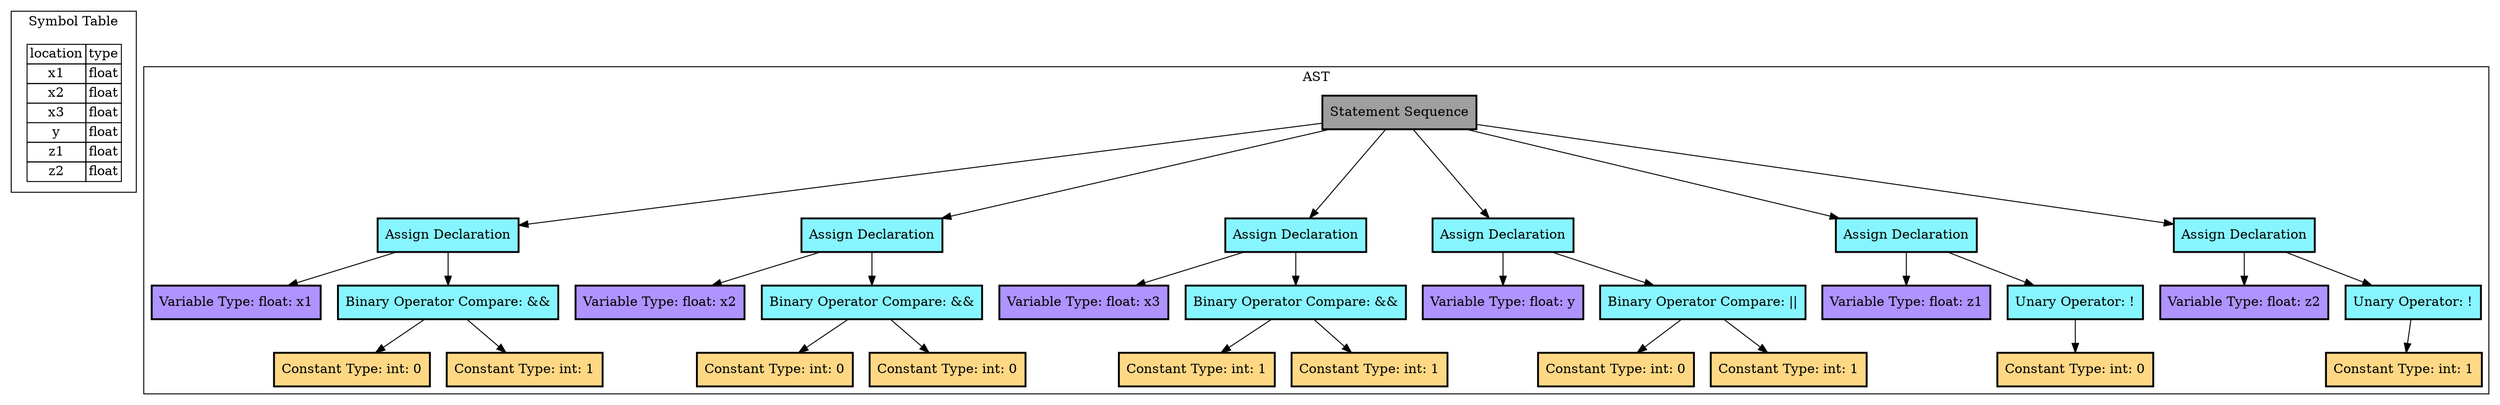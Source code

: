 Digraph G { 
	subgraph cluster_0 {
		tbl [
			shape=plaintext
			label=<
				<table border='0' cellborder='1' cellspacing='0'>
					<tr><td>location</td><td>type</td></tr>
						<tr><td>x1</td><td>float</td></tr>
						<tr><td>x2</td><td>float</td></tr>
						<tr><td>x3</td><td>float</td></tr>
						<tr><td>y</td><td>float</td></tr>
						<tr><td>z1</td><td>float</td></tr>
						<tr><td>z2</td><td>float</td></tr>
				</table>
			>];
		label = "Symbol Table";
	}
subgraph cluster_1 {
node [style=filled, shape=rectangle, penwidth=2];
T[label="Statement Sequence", fillcolor="#9f9f9f"] 
N0T[label="Assign Declaration", fillcolor="#87f5ff"] 
N0N0T[label="Variable Type: float: x1", fillcolor="#af93ff"] 
N1N0T[label="Binary Operator Compare: &&", fillcolor="#87f5ff"] 
N0N1N0T[label="Constant Type: int: 0", fillcolor="#FFD885"] 
N1N1N0T[label="Constant Type: int: 1", fillcolor="#FFD885"] 
N1T[label="Assign Declaration", fillcolor="#87f5ff"] 
N0N1T[label="Variable Type: float: x2", fillcolor="#af93ff"] 
N1N1T[label="Binary Operator Compare: &&", fillcolor="#87f5ff"] 
N0N1N1T[label="Constant Type: int: 0", fillcolor="#FFD885"] 
N1N1N1T[label="Constant Type: int: 0", fillcolor="#FFD885"] 
N2T[label="Assign Declaration", fillcolor="#87f5ff"] 
N0N2T[label="Variable Type: float: x3", fillcolor="#af93ff"] 
N1N2T[label="Binary Operator Compare: &&", fillcolor="#87f5ff"] 
N0N1N2T[label="Constant Type: int: 1", fillcolor="#FFD885"] 
N1N1N2T[label="Constant Type: int: 1", fillcolor="#FFD885"] 
N3T[label="Assign Declaration", fillcolor="#87f5ff"] 
N0N3T[label="Variable Type: float: y", fillcolor="#af93ff"] 
N1N3T[label="Binary Operator Compare: ||", fillcolor="#87f5ff"] 
N0N1N3T[label="Constant Type: int: 0", fillcolor="#FFD885"] 
N1N1N3T[label="Constant Type: int: 1", fillcolor="#FFD885"] 
N4T[label="Assign Declaration", fillcolor="#87f5ff"] 
N0N4T[label="Variable Type: float: z1", fillcolor="#af93ff"] 
N1N4T[label="Unary Operator: !", fillcolor="#87f5ff"] 
N0N1N4T[label="Constant Type: int: 0", fillcolor="#FFD885"] 
N5T[label="Assign Declaration", fillcolor="#87f5ff"] 
N0N5T[label="Variable Type: float: z2", fillcolor="#af93ff"] 
N1N5T[label="Unary Operator: !", fillcolor="#87f5ff"] 
N0N1N5T[label="Constant Type: int: 1", fillcolor="#FFD885"] 
T -> N0T
N0T -> N0N0T
N0T -> N1N0T
N1N0T -> N0N1N0T
N1N0T -> N1N1N0T
T -> N1T
N1T -> N0N1T
N1T -> N1N1T
N1N1T -> N0N1N1T
N1N1T -> N1N1N1T
T -> N2T
N2T -> N0N2T
N2T -> N1N2T
N1N2T -> N0N1N2T
N1N2T -> N1N1N2T
T -> N3T
N3T -> N0N3T
N3T -> N1N3T
N1N3T -> N0N1N3T
N1N3T -> N1N1N3T
T -> N4T
N4T -> N0N4T
N4T -> N1N4T
N1N4T -> N0N1N4T
T -> N5T
N5T -> N0N5T
N5T -> N1N5T
N1N5T -> N0N1N5T
label = "AST";
}
}